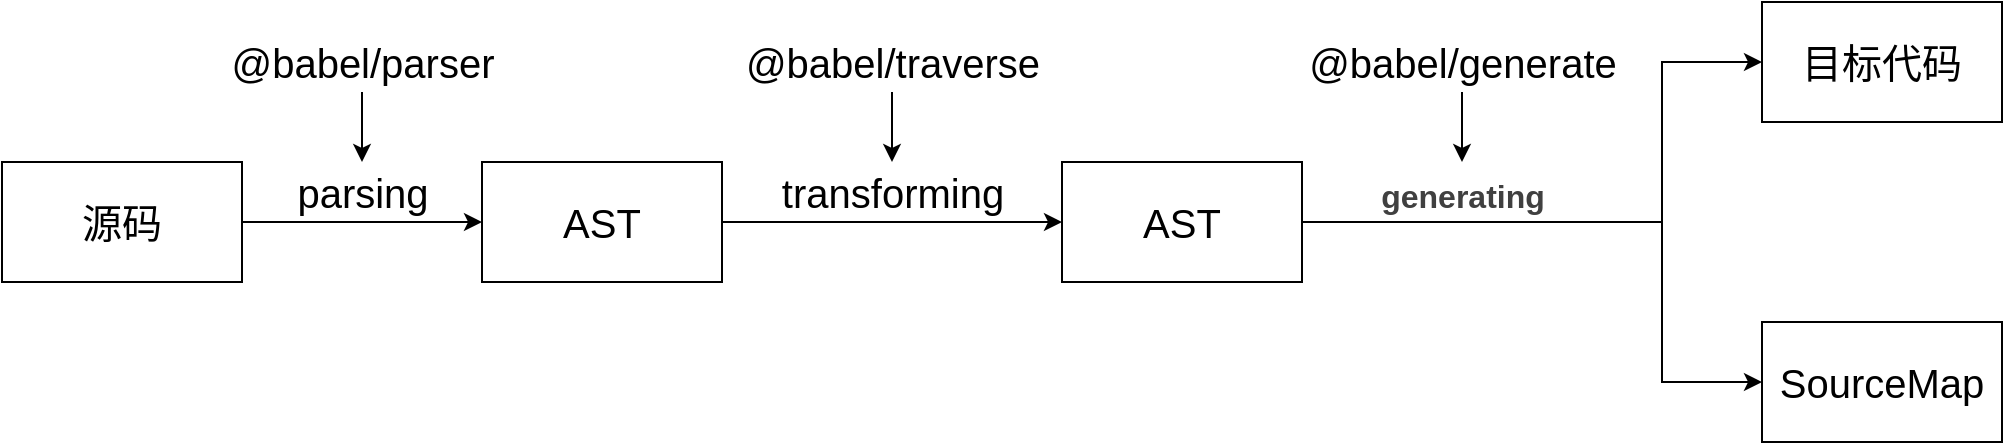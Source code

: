 <mxfile version="16.4.2" type="github">
  <diagram id="pjaZppkMMt5-g0yeoH1A" name="Page-1">
    <mxGraphModel dx="1078" dy="695" grid="0" gridSize="10" guides="1" tooltips="1" connect="1" arrows="1" fold="1" page="1" pageScale="1" pageWidth="2339" pageHeight="3300" math="0" shadow="0">
      <root>
        <mxCell id="0" />
        <mxCell id="1" parent="0" />
        <mxCell id="oMWh00N8X5Tl2jdl_m8_-3" style="edgeStyle=orthogonalEdgeStyle;rounded=0;orthogonalLoop=1;jettySize=auto;html=1;exitX=1;exitY=0.5;exitDx=0;exitDy=0;entryX=0;entryY=0.5;entryDx=0;entryDy=0;fontSize=20;" edge="1" parent="1" source="oMWh00N8X5Tl2jdl_m8_-1" target="oMWh00N8X5Tl2jdl_m8_-2">
          <mxGeometry relative="1" as="geometry" />
        </mxCell>
        <mxCell id="oMWh00N8X5Tl2jdl_m8_-1" value="源码" style="rounded=0;whiteSpace=wrap;html=1;fontSize=20;" vertex="1" parent="1">
          <mxGeometry x="200" y="360" width="120" height="60" as="geometry" />
        </mxCell>
        <mxCell id="oMWh00N8X5Tl2jdl_m8_-6" style="edgeStyle=orthogonalEdgeStyle;rounded=0;orthogonalLoop=1;jettySize=auto;html=1;exitX=1;exitY=0.5;exitDx=0;exitDy=0;entryX=0;entryY=0.5;entryDx=0;entryDy=0;fontSize=20;" edge="1" parent="1" source="oMWh00N8X5Tl2jdl_m8_-2" target="oMWh00N8X5Tl2jdl_m8_-5">
          <mxGeometry relative="1" as="geometry" />
        </mxCell>
        <mxCell id="oMWh00N8X5Tl2jdl_m8_-2" value="AST" style="rounded=0;whiteSpace=wrap;html=1;fontSize=20;" vertex="1" parent="1">
          <mxGeometry x="440" y="360" width="120" height="60" as="geometry" />
        </mxCell>
        <mxCell id="oMWh00N8X5Tl2jdl_m8_-4" value="parsing" style="text;html=1;align=center;verticalAlign=middle;resizable=0;points=[];autosize=1;strokeColor=none;fillColor=none;fontSize=20;" vertex="1" parent="1">
          <mxGeometry x="340" y="360" width="80" height="30" as="geometry" />
        </mxCell>
        <mxCell id="oMWh00N8X5Tl2jdl_m8_-10" style="edgeStyle=orthogonalEdgeStyle;rounded=0;orthogonalLoop=1;jettySize=auto;html=1;exitX=1;exitY=0.5;exitDx=0;exitDy=0;entryX=0;entryY=0.5;entryDx=0;entryDy=0;fontSize=20;" edge="1" parent="1" source="oMWh00N8X5Tl2jdl_m8_-5" target="oMWh00N8X5Tl2jdl_m8_-9">
          <mxGeometry relative="1" as="geometry">
            <Array as="points">
              <mxPoint x="1030" y="390" />
              <mxPoint x="1030" y="310" />
            </Array>
          </mxGeometry>
        </mxCell>
        <mxCell id="oMWh00N8X5Tl2jdl_m8_-13" style="edgeStyle=orthogonalEdgeStyle;rounded=0;orthogonalLoop=1;jettySize=auto;html=1;exitX=1;exitY=0.5;exitDx=0;exitDy=0;entryX=0;entryY=0.5;entryDx=0;entryDy=0;fontSize=20;" edge="1" parent="1" source="oMWh00N8X5Tl2jdl_m8_-5" target="oMWh00N8X5Tl2jdl_m8_-12">
          <mxGeometry relative="1" as="geometry">
            <Array as="points">
              <mxPoint x="1030" y="390" />
              <mxPoint x="1030" y="470" />
            </Array>
          </mxGeometry>
        </mxCell>
        <mxCell id="oMWh00N8X5Tl2jdl_m8_-5" value="AST" style="rounded=0;whiteSpace=wrap;html=1;fontSize=20;" vertex="1" parent="1">
          <mxGeometry x="730" y="360" width="120" height="60" as="geometry" />
        </mxCell>
        <mxCell id="oMWh00N8X5Tl2jdl_m8_-8" value="transforming" style="text;html=1;align=center;verticalAlign=middle;resizable=0;points=[];autosize=1;strokeColor=none;fillColor=none;fontSize=20;" vertex="1" parent="1">
          <mxGeometry x="580" y="360" width="130" height="30" as="geometry" />
        </mxCell>
        <mxCell id="oMWh00N8X5Tl2jdl_m8_-9" value="目标代码" style="rounded=0;whiteSpace=wrap;html=1;fontSize=20;" vertex="1" parent="1">
          <mxGeometry x="1080" y="280" width="120" height="60" as="geometry" />
        </mxCell>
        <mxCell id="oMWh00N8X5Tl2jdl_m8_-11" value="&lt;span style=&quot;box-sizing: border-box ; font-weight: 600 ; color: rgb(64 , 64 , 64) ; font-family: , &amp;#34;system-ui&amp;#34; , &amp;#34;apple color emoji&amp;#34; , &amp;#34;segoe ui emoji&amp;#34; , &amp;#34;segoe ui symbol&amp;#34; , &amp;#34;segoe ui&amp;#34; , &amp;#34;pingfang sc&amp;#34; , &amp;#34;hiragino sans gb&amp;#34; , &amp;#34;microsoft yahei&amp;#34; , &amp;#34;helvetica neue&amp;#34; , &amp;#34;helvetica&amp;#34; , &amp;#34;arial&amp;#34; , sans-serif ; font-size: 16px ; background-color: rgb(255 , 255 , 255)&quot;&gt;generating&lt;/span&gt;" style="text;html=1;align=center;verticalAlign=middle;resizable=0;points=[];autosize=1;strokeColor=none;fillColor=none;fontSize=20;" vertex="1" parent="1">
          <mxGeometry x="880" y="360" width="100" height="30" as="geometry" />
        </mxCell>
        <mxCell id="oMWh00N8X5Tl2jdl_m8_-12" value="SourceMap" style="rounded=0;whiteSpace=wrap;html=1;fontSize=20;" vertex="1" parent="1">
          <mxGeometry x="1080" y="440" width="120" height="60" as="geometry" />
        </mxCell>
        <mxCell id="oMWh00N8X5Tl2jdl_m8_-16" value="" style="edgeStyle=orthogonalEdgeStyle;rounded=0;orthogonalLoop=1;jettySize=auto;html=1;fontSize=20;" edge="1" parent="1" source="oMWh00N8X5Tl2jdl_m8_-15" target="oMWh00N8X5Tl2jdl_m8_-4">
          <mxGeometry relative="1" as="geometry" />
        </mxCell>
        <mxCell id="oMWh00N8X5Tl2jdl_m8_-15" value="@babel/parser" style="text;html=1;align=center;verticalAlign=middle;resizable=0;points=[];autosize=1;strokeColor=none;fillColor=none;fontSize=20;" vertex="1" parent="1">
          <mxGeometry x="305" y="295" width="150" height="30" as="geometry" />
        </mxCell>
        <mxCell id="oMWh00N8X5Tl2jdl_m8_-20" value="" style="edgeStyle=orthogonalEdgeStyle;rounded=0;orthogonalLoop=1;jettySize=auto;html=1;fontSize=20;" edge="1" parent="1" source="oMWh00N8X5Tl2jdl_m8_-17" target="oMWh00N8X5Tl2jdl_m8_-8">
          <mxGeometry relative="1" as="geometry" />
        </mxCell>
        <mxCell id="oMWh00N8X5Tl2jdl_m8_-17" value="@babel/traverse" style="text;html=1;align=center;verticalAlign=middle;resizable=0;points=[];autosize=1;strokeColor=none;fillColor=none;fontSize=20;" vertex="1" parent="1">
          <mxGeometry x="565" y="295" width="160" height="30" as="geometry" />
        </mxCell>
        <mxCell id="oMWh00N8X5Tl2jdl_m8_-23" value="" style="edgeStyle=orthogonalEdgeStyle;rounded=0;orthogonalLoop=1;jettySize=auto;html=1;fontSize=20;" edge="1" parent="1" source="oMWh00N8X5Tl2jdl_m8_-19" target="oMWh00N8X5Tl2jdl_m8_-11">
          <mxGeometry relative="1" as="geometry" />
        </mxCell>
        <mxCell id="oMWh00N8X5Tl2jdl_m8_-19" value="@babel/generate" style="text;html=1;align=center;verticalAlign=middle;resizable=0;points=[];autosize=1;strokeColor=none;fillColor=none;fontSize=20;" vertex="1" parent="1">
          <mxGeometry x="845" y="295" width="170" height="30" as="geometry" />
        </mxCell>
      </root>
    </mxGraphModel>
  </diagram>
</mxfile>
